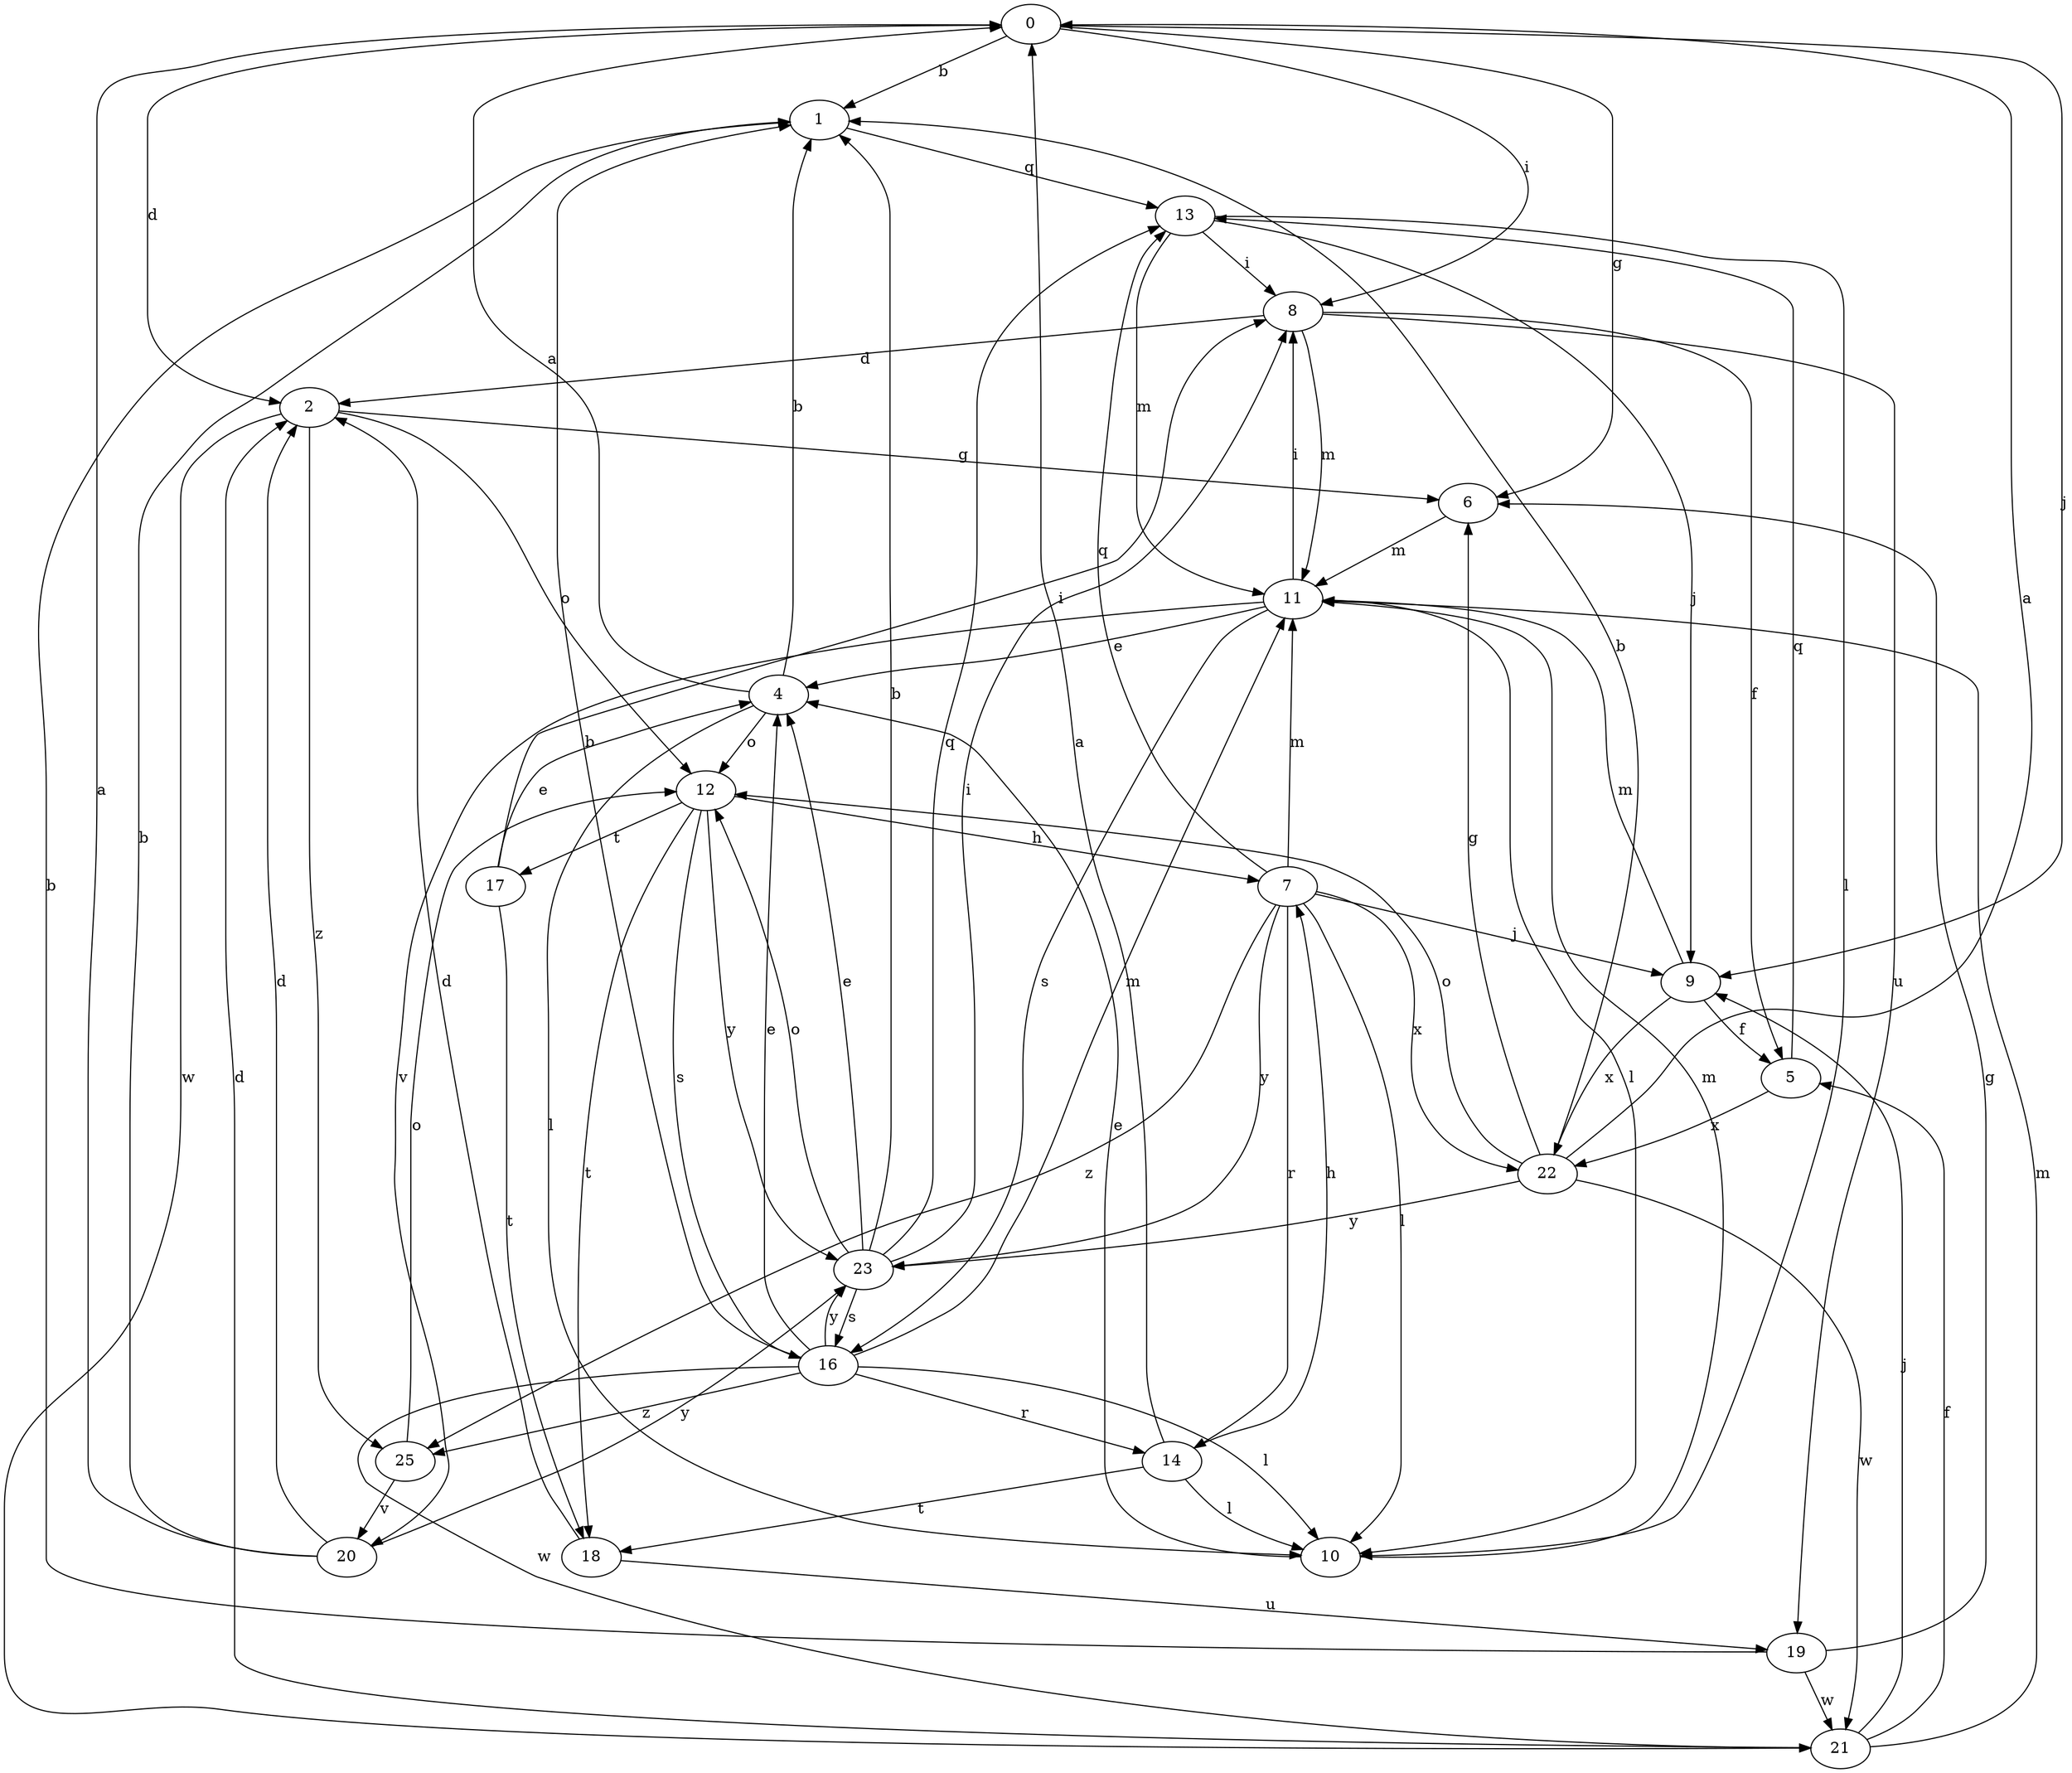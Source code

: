 strict digraph  {
0;
1;
2;
4;
5;
6;
7;
8;
9;
10;
11;
12;
13;
14;
16;
17;
18;
19;
20;
21;
22;
23;
25;
0 -> 1  [label=b];
0 -> 2  [label=d];
0 -> 6  [label=g];
0 -> 8  [label=i];
0 -> 9  [label=j];
1 -> 13  [label=q];
2 -> 6  [label=g];
2 -> 12  [label=o];
2 -> 21  [label=w];
2 -> 25  [label=z];
4 -> 0  [label=a];
4 -> 1  [label=b];
4 -> 10  [label=l];
4 -> 12  [label=o];
5 -> 13  [label=q];
5 -> 22  [label=x];
6 -> 11  [label=m];
7 -> 9  [label=j];
7 -> 10  [label=l];
7 -> 11  [label=m];
7 -> 13  [label=q];
7 -> 14  [label=r];
7 -> 22  [label=x];
7 -> 23  [label=y];
7 -> 25  [label=z];
8 -> 2  [label=d];
8 -> 5  [label=f];
8 -> 11  [label=m];
8 -> 19  [label=u];
9 -> 5  [label=f];
9 -> 11  [label=m];
9 -> 22  [label=x];
10 -> 4  [label=e];
10 -> 11  [label=m];
11 -> 4  [label=e];
11 -> 8  [label=i];
11 -> 10  [label=l];
11 -> 16  [label=s];
11 -> 20  [label=v];
12 -> 7  [label=h];
12 -> 16  [label=s];
12 -> 17  [label=t];
12 -> 18  [label=t];
12 -> 23  [label=y];
13 -> 8  [label=i];
13 -> 9  [label=j];
13 -> 10  [label=l];
13 -> 11  [label=m];
14 -> 0  [label=a];
14 -> 7  [label=h];
14 -> 10  [label=l];
14 -> 18  [label=t];
16 -> 1  [label=b];
16 -> 4  [label=e];
16 -> 10  [label=l];
16 -> 11  [label=m];
16 -> 14  [label=r];
16 -> 21  [label=w];
16 -> 23  [label=y];
16 -> 25  [label=z];
17 -> 4  [label=e];
17 -> 8  [label=i];
17 -> 18  [label=t];
18 -> 2  [label=d];
18 -> 19  [label=u];
19 -> 1  [label=b];
19 -> 6  [label=g];
19 -> 21  [label=w];
20 -> 0  [label=a];
20 -> 1  [label=b];
20 -> 2  [label=d];
20 -> 23  [label=y];
21 -> 2  [label=d];
21 -> 5  [label=f];
21 -> 9  [label=j];
21 -> 11  [label=m];
22 -> 0  [label=a];
22 -> 1  [label=b];
22 -> 6  [label=g];
22 -> 12  [label=o];
22 -> 21  [label=w];
22 -> 23  [label=y];
23 -> 1  [label=b];
23 -> 4  [label=e];
23 -> 8  [label=i];
23 -> 12  [label=o];
23 -> 13  [label=q];
23 -> 16  [label=s];
25 -> 12  [label=o];
25 -> 20  [label=v];
}
